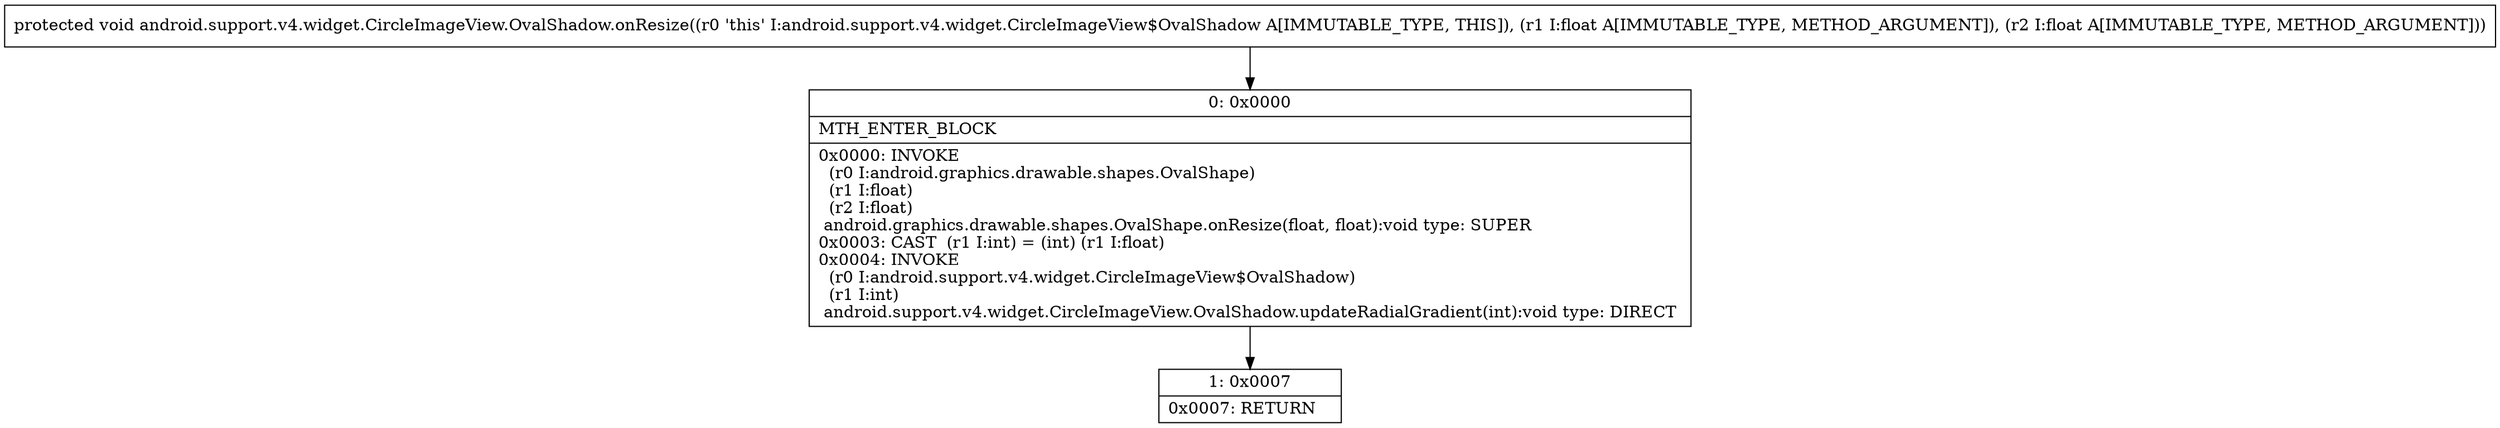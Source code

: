digraph "CFG forandroid.support.v4.widget.CircleImageView.OvalShadow.onResize(FF)V" {
Node_0 [shape=record,label="{0\:\ 0x0000|MTH_ENTER_BLOCK\l|0x0000: INVOKE  \l  (r0 I:android.graphics.drawable.shapes.OvalShape)\l  (r1 I:float)\l  (r2 I:float)\l android.graphics.drawable.shapes.OvalShape.onResize(float, float):void type: SUPER \l0x0003: CAST  (r1 I:int) = (int) (r1 I:float) \l0x0004: INVOKE  \l  (r0 I:android.support.v4.widget.CircleImageView$OvalShadow)\l  (r1 I:int)\l android.support.v4.widget.CircleImageView.OvalShadow.updateRadialGradient(int):void type: DIRECT \l}"];
Node_1 [shape=record,label="{1\:\ 0x0007|0x0007: RETURN   \l}"];
MethodNode[shape=record,label="{protected void android.support.v4.widget.CircleImageView.OvalShadow.onResize((r0 'this' I:android.support.v4.widget.CircleImageView$OvalShadow A[IMMUTABLE_TYPE, THIS]), (r1 I:float A[IMMUTABLE_TYPE, METHOD_ARGUMENT]), (r2 I:float A[IMMUTABLE_TYPE, METHOD_ARGUMENT])) }"];
MethodNode -> Node_0;
Node_0 -> Node_1;
}

